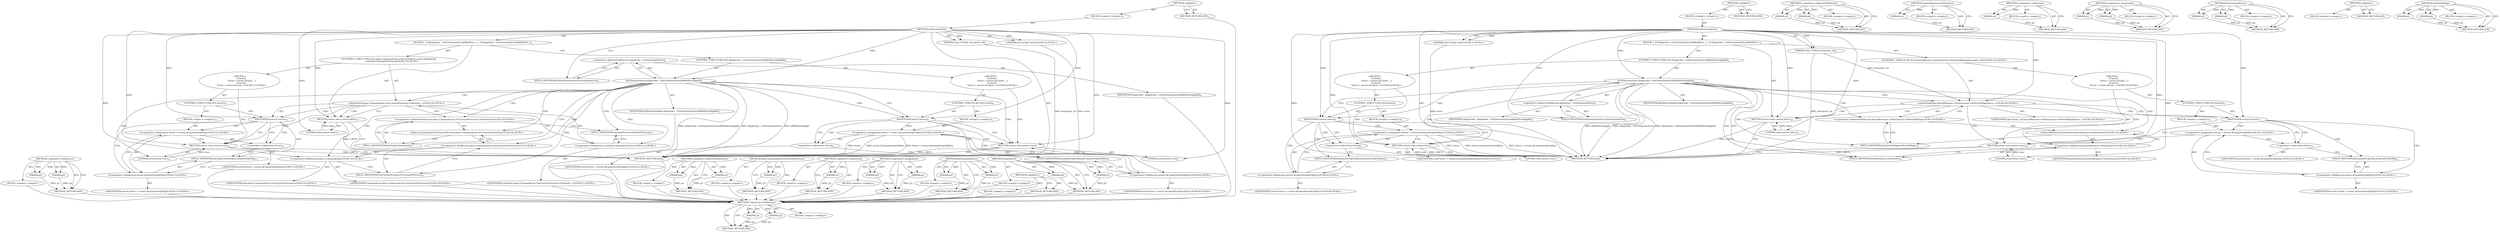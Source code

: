 digraph "HasSwitch" {
vulnerable_93 [label=<(METHOD,&lt;operator&gt;.fieldAccess)>];
vulnerable_94 [label=<(PARAM,p1)>];
vulnerable_95 [label=<(PARAM,p2)>];
vulnerable_96 [label=<(BLOCK,&lt;empty&gt;,&lt;empty&gt;)>];
vulnerable_97 [label=<(METHOD_RETURN,ANY)>];
vulnerable_6 [label=<(METHOD,&lt;global&gt;)<SUB>1</SUB>>];
vulnerable_7 [label=<(BLOCK,&lt;empty&gt;,&lt;empty&gt;)<SUB>1</SUB>>];
vulnerable_8 [label=<(METHOD,IsRestrictedUrl)<SUB>1</SUB>>];
vulnerable_9 [label=<(PARAM,const GURL&amp; document_url)<SUB>2</SUB>>];
vulnerable_10 [label="<(PARAM,std::string* error)<SUB>3</SUB>>"];
vulnerable_11 [label=<(BLOCK,{
  if (dispatcher_-&gt;IsExtensionActive(kWebStor...,{
  if (dispatcher_-&gt;IsExtensionActive(kWebStor...)<SUB>3</SUB>>];
vulnerable_12 [label=<(CONTROL_STRUCTURE,IF,if (dispatcher_-&gt;IsExtensionActive(kWebStoreAppId)))<SUB>4</SUB>>];
vulnerable_13 [label=<(IsExtensionActive,dispatcher_-&gt;IsExtensionActive(kWebStoreAppId))<SUB>4</SUB>>];
vulnerable_14 [label=<(&lt;operator&gt;.indirectFieldAccess,dispatcher_-&gt;IsExtensionActive)<SUB>4</SUB>>];
vulnerable_15 [label=<(IDENTIFIER,dispatcher_,dispatcher_-&gt;IsExtensionActive(kWebStoreAppId))<SUB>4</SUB>>];
vulnerable_16 [label=<(FIELD_IDENTIFIER,IsExtensionActive,IsExtensionActive)<SUB>4</SUB>>];
vulnerable_17 [label=<(IDENTIFIER,kWebStoreAppId,dispatcher_-&gt;IsExtensionActive(kWebStoreAppId))<SUB>4</SUB>>];
vulnerable_18 [label="<(BLOCK,{
    if (error)
      *error = errors::kCannot...,{
    if (error)
      *error = errors::kCannot...)<SUB>4</SUB>>"];
vulnerable_19 [label=<(CONTROL_STRUCTURE,IF,if (error))<SUB>5</SUB>>];
vulnerable_20 [label=<(IDENTIFIER,error,if (error))<SUB>5</SUB>>];
vulnerable_21 [label=<(BLOCK,&lt;empty&gt;,&lt;empty&gt;)<SUB>6</SUB>>];
vulnerable_22 [label="<(&lt;operator&gt;.assignment,*error = errors::kCannotScriptGallery)<SUB>6</SUB>>"];
vulnerable_23 [label=<(&lt;operator&gt;.indirection,*error)<SUB>6</SUB>>];
vulnerable_24 [label="<(IDENTIFIER,error,*error = errors::kCannotScriptGallery)<SUB>6</SUB>>"];
vulnerable_25 [label="<(&lt;operator&gt;.fieldAccess,errors::kCannotScriptGallery)<SUB>6</SUB>>"];
vulnerable_26 [label="<(IDENTIFIER,errors,*error = errors::kCannotScriptGallery)<SUB>6</SUB>>"];
vulnerable_27 [label=<(FIELD_IDENTIFIER,kCannotScriptGallery,kCannotScriptGallery)<SUB>6</SUB>>];
vulnerable_28 [label=<(RETURN,return true;,return true;)<SUB>7</SUB>>];
vulnerable_29 [label=<(LITERAL,true,return true;)<SUB>7</SUB>>];
vulnerable_30 [label="<(CONTROL_STRUCTURE,IF,if (SearchBouncer::GetInstance()-&gt;IsNewTabPage(document_url)))<SUB>10</SUB>>"];
vulnerable_31 [label="<(IsNewTabPage,SearchBouncer::GetInstance()-&gt;IsNewTabPage(docu...)<SUB>10</SUB>>"];
vulnerable_32 [label="<(&lt;operator&gt;.indirectFieldAccess,SearchBouncer::GetInstance()-&gt;IsNewTabPage)<SUB>10</SUB>>"];
vulnerable_33 [label="<(SearchBouncer.GetInstance,SearchBouncer::GetInstance())<SUB>10</SUB>>"];
vulnerable_34 [label="<(&lt;operator&gt;.fieldAccess,SearchBouncer::GetInstance)<SUB>10</SUB>>"];
vulnerable_35 [label="<(IDENTIFIER,SearchBouncer,SearchBouncer::GetInstance())<SUB>10</SUB>>"];
vulnerable_36 [label=<(FIELD_IDENTIFIER,GetInstance,GetInstance)<SUB>10</SUB>>];
vulnerable_37 [label=<(FIELD_IDENTIFIER,IsNewTabPage,IsNewTabPage)<SUB>10</SUB>>];
vulnerable_38 [label="<(IDENTIFIER,document_url,SearchBouncer::GetInstance()-&gt;IsNewTabPage(docu...)<SUB>10</SUB>>"];
vulnerable_39 [label="<(BLOCK,{
     if (error)
       *error = errors::kCann...,{
     if (error)
       *error = errors::kCann...)<SUB>10</SUB>>"];
vulnerable_40 [label=<(CONTROL_STRUCTURE,IF,if (error))<SUB>11</SUB>>];
vulnerable_41 [label=<(IDENTIFIER,error,if (error))<SUB>11</SUB>>];
vulnerable_42 [label=<(BLOCK,&lt;empty&gt;,&lt;empty&gt;)<SUB>12</SUB>>];
vulnerable_43 [label="<(&lt;operator&gt;.assignment,*error = errors::kCannotScriptNtp)<SUB>12</SUB>>"];
vulnerable_44 [label=<(&lt;operator&gt;.indirection,*error)<SUB>12</SUB>>];
vulnerable_45 [label="<(IDENTIFIER,error,*error = errors::kCannotScriptNtp)<SUB>12</SUB>>"];
vulnerable_46 [label="<(&lt;operator&gt;.fieldAccess,errors::kCannotScriptNtp)<SUB>12</SUB>>"];
vulnerable_47 [label="<(IDENTIFIER,errors,*error = errors::kCannotScriptNtp)<SUB>12</SUB>>"];
vulnerable_48 [label=<(FIELD_IDENTIFIER,kCannotScriptNtp,kCannotScriptNtp)<SUB>12</SUB>>];
vulnerable_49 [label=<(RETURN,return true;,return true;)<SUB>13</SUB>>];
vulnerable_50 [label=<(LITERAL,true,return true;)<SUB>13</SUB>>];
vulnerable_51 [label=<(RETURN,return false;,return false;)<SUB>16</SUB>>];
vulnerable_52 [label=<(LITERAL,false,return false;)<SUB>16</SUB>>];
vulnerable_53 [label=<(METHOD_RETURN,bool)<SUB>1</SUB>>];
vulnerable_55 [label=<(METHOD_RETURN,ANY)<SUB>1</SUB>>];
vulnerable_79 [label=<(METHOD,&lt;operator&gt;.indirectFieldAccess)>];
vulnerable_80 [label=<(PARAM,p1)>];
vulnerable_81 [label=<(PARAM,p2)>];
vulnerable_82 [label=<(BLOCK,&lt;empty&gt;,&lt;empty&gt;)>];
vulnerable_83 [label=<(METHOD_RETURN,ANY)>];
vulnerable_103 [label=<(METHOD,SearchBouncer.GetInstance)>];
vulnerable_104 [label=<(PARAM,p1)>];
vulnerable_105 [label=<(BLOCK,&lt;empty&gt;,&lt;empty&gt;)>];
vulnerable_106 [label=<(METHOD_RETURN,ANY)>];
vulnerable_89 [label=<(METHOD,&lt;operator&gt;.indirection)>];
vulnerable_90 [label=<(PARAM,p1)>];
vulnerable_91 [label=<(BLOCK,&lt;empty&gt;,&lt;empty&gt;)>];
vulnerable_92 [label=<(METHOD_RETURN,ANY)>];
vulnerable_84 [label=<(METHOD,&lt;operator&gt;.assignment)>];
vulnerable_85 [label=<(PARAM,p1)>];
vulnerable_86 [label=<(PARAM,p2)>];
vulnerable_87 [label=<(BLOCK,&lt;empty&gt;,&lt;empty&gt;)>];
vulnerable_88 [label=<(METHOD_RETURN,ANY)>];
vulnerable_74 [label=<(METHOD,IsExtensionActive)>];
vulnerable_75 [label=<(PARAM,p1)>];
vulnerable_76 [label=<(PARAM,p2)>];
vulnerable_77 [label=<(BLOCK,&lt;empty&gt;,&lt;empty&gt;)>];
vulnerable_78 [label=<(METHOD_RETURN,ANY)>];
vulnerable_68 [label=<(METHOD,&lt;global&gt;)<SUB>1</SUB>>];
vulnerable_69 [label=<(BLOCK,&lt;empty&gt;,&lt;empty&gt;)>];
vulnerable_70 [label=<(METHOD_RETURN,ANY)>];
vulnerable_98 [label=<(METHOD,IsNewTabPage)>];
vulnerable_99 [label=<(PARAM,p1)>];
vulnerable_100 [label=<(PARAM,p2)>];
vulnerable_101 [label=<(BLOCK,&lt;empty&gt;,&lt;empty&gt;)>];
vulnerable_102 [label=<(METHOD_RETURN,ANY)>];
fixed_99 [label=<(METHOD,&lt;operator&gt;.fieldAccess)>];
fixed_100 [label=<(PARAM,p1)>];
fixed_101 [label=<(PARAM,p2)>];
fixed_102 [label=<(BLOCK,&lt;empty&gt;,&lt;empty&gt;)>];
fixed_103 [label=<(METHOD_RETURN,ANY)>];
fixed_6 [label=<(METHOD,&lt;global&gt;)<SUB>1</SUB>>];
fixed_7 [label=<(BLOCK,&lt;empty&gt;,&lt;empty&gt;)<SUB>1</SUB>>];
fixed_8 [label=<(METHOD,IsRestrictedUrl)<SUB>1</SUB>>];
fixed_9 [label=<(PARAM,const GURL&amp; document_url)<SUB>2</SUB>>];
fixed_10 [label="<(PARAM,std::string* error)<SUB>3</SUB>>"];
fixed_11 [label=<(BLOCK,{
  if (dispatcher_-&gt;IsExtensionActive(kWebStor...,{
  if (dispatcher_-&gt;IsExtensionActive(kWebStor...)<SUB>3</SUB>>];
fixed_12 [label=<(CONTROL_STRUCTURE,IF,if (dispatcher_-&gt;IsExtensionActive(kWebStoreAppId)))<SUB>4</SUB>>];
fixed_13 [label=<(IsExtensionActive,dispatcher_-&gt;IsExtensionActive(kWebStoreAppId))<SUB>4</SUB>>];
fixed_14 [label=<(&lt;operator&gt;.indirectFieldAccess,dispatcher_-&gt;IsExtensionActive)<SUB>4</SUB>>];
fixed_15 [label=<(IDENTIFIER,dispatcher_,dispatcher_-&gt;IsExtensionActive(kWebStoreAppId))<SUB>4</SUB>>];
fixed_16 [label=<(FIELD_IDENTIFIER,IsExtensionActive,IsExtensionActive)<SUB>4</SUB>>];
fixed_17 [label=<(IDENTIFIER,kWebStoreAppId,dispatcher_-&gt;IsExtensionActive(kWebStoreAppId))<SUB>4</SUB>>];
fixed_18 [label="<(BLOCK,{
    if (error)
      *error = errors::kCannot...,{
    if (error)
      *error = errors::kCannot...)<SUB>4</SUB>>"];
fixed_19 [label=<(CONTROL_STRUCTURE,IF,if (error))<SUB>5</SUB>>];
fixed_20 [label=<(IDENTIFIER,error,if (error))<SUB>5</SUB>>];
fixed_21 [label=<(BLOCK,&lt;empty&gt;,&lt;empty&gt;)<SUB>6</SUB>>];
fixed_22 [label="<(&lt;operator&gt;.assignment,*error = errors::kCannotScriptGallery)<SUB>6</SUB>>"];
fixed_23 [label=<(&lt;operator&gt;.indirection,*error)<SUB>6</SUB>>];
fixed_24 [label="<(IDENTIFIER,error,*error = errors::kCannotScriptGallery)<SUB>6</SUB>>"];
fixed_25 [label="<(&lt;operator&gt;.fieldAccess,errors::kCannotScriptGallery)<SUB>6</SUB>>"];
fixed_26 [label="<(IDENTIFIER,errors,*error = errors::kCannotScriptGallery)<SUB>6</SUB>>"];
fixed_27 [label=<(FIELD_IDENTIFIER,kCannotScriptGallery,kCannotScriptGallery)<SUB>6</SUB>>];
fixed_28 [label=<(RETURN,return true;,return true;)<SUB>7</SUB>>];
fixed_29 [label=<(LITERAL,true,return true;)<SUB>7</SUB>>];
fixed_30 [label="<(CONTROL_STRUCTURE,IF,if (base::CommandLine::ForCurrentProcess()-&gt;HasSwitch(
          ::switches::kInstantProcess)))<SUB>10</SUB>>"];
fixed_31 [label="<(HasSwitch,base::CommandLine::ForCurrentProcess()-&gt;HasSwit...)<SUB>10</SUB>>"];
fixed_32 [label="<(&lt;operator&gt;.indirectFieldAccess,base::CommandLine::ForCurrentProcess()-&gt;HasSwitch)<SUB>10</SUB>>"];
fixed_33 [label="<(base.CommandLine.ForCurrentProcess,base::CommandLine::ForCurrentProcess())<SUB>10</SUB>>"];
fixed_34 [label="<(&lt;operator&gt;.fieldAccess,base::CommandLine::ForCurrentProcess)<SUB>10</SUB>>"];
fixed_35 [label="<(&lt;operator&gt;.fieldAccess,base::CommandLine)<SUB>10</SUB>>"];
fixed_36 [label="<(IDENTIFIER,base,base::CommandLine::ForCurrentProcess())<SUB>10</SUB>>"];
fixed_37 [label="<(IDENTIFIER,CommandLine,base::CommandLine::ForCurrentProcess())<SUB>10</SUB>>"];
fixed_38 [label=<(FIELD_IDENTIFIER,ForCurrentProcess,ForCurrentProcess)<SUB>10</SUB>>];
fixed_39 [label=<(FIELD_IDENTIFIER,HasSwitch,HasSwitch)<SUB>10</SUB>>];
fixed_40 [label="<(&lt;operator&gt;.fieldAccess,::switches::kInstantProcess)<SUB>11</SUB>>"];
fixed_41 [label="<(IDENTIFIER,switches,base::CommandLine::ForCurrentProcess()-&gt;HasSwit...)<SUB>11</SUB>>"];
fixed_42 [label=<(FIELD_IDENTIFIER,kInstantProcess,kInstantProcess)<SUB>11</SUB>>];
fixed_43 [label="<(BLOCK,{
     if (error)
       *error = errors::kCann...,{
     if (error)
       *error = errors::kCann...)<SUB>11</SUB>>"];
fixed_44 [label=<(CONTROL_STRUCTURE,IF,if (error))<SUB>12</SUB>>];
fixed_45 [label=<(IDENTIFIER,error,if (error))<SUB>12</SUB>>];
fixed_46 [label=<(BLOCK,&lt;empty&gt;,&lt;empty&gt;)<SUB>13</SUB>>];
fixed_47 [label="<(&lt;operator&gt;.assignment,*error = errors::kCannotScriptNtp)<SUB>13</SUB>>"];
fixed_48 [label=<(&lt;operator&gt;.indirection,*error)<SUB>13</SUB>>];
fixed_49 [label="<(IDENTIFIER,error,*error = errors::kCannotScriptNtp)<SUB>13</SUB>>"];
fixed_50 [label="<(&lt;operator&gt;.fieldAccess,errors::kCannotScriptNtp)<SUB>13</SUB>>"];
fixed_51 [label="<(IDENTIFIER,errors,*error = errors::kCannotScriptNtp)<SUB>13</SUB>>"];
fixed_52 [label=<(FIELD_IDENTIFIER,kCannotScriptNtp,kCannotScriptNtp)<SUB>13</SUB>>];
fixed_53 [label=<(RETURN,return true;,return true;)<SUB>14</SUB>>];
fixed_54 [label=<(LITERAL,true,return true;)<SUB>14</SUB>>];
fixed_55 [label=<(RETURN,return false;,return false;)<SUB>17</SUB>>];
fixed_56 [label=<(LITERAL,false,return false;)<SUB>17</SUB>>];
fixed_57 [label=<(METHOD_RETURN,bool)<SUB>1</SUB>>];
fixed_59 [label=<(METHOD_RETURN,ANY)<SUB>1</SUB>>];
fixed_85 [label=<(METHOD,&lt;operator&gt;.indirectFieldAccess)>];
fixed_86 [label=<(PARAM,p1)>];
fixed_87 [label=<(PARAM,p2)>];
fixed_88 [label=<(BLOCK,&lt;empty&gt;,&lt;empty&gt;)>];
fixed_89 [label=<(METHOD_RETURN,ANY)>];
fixed_109 [label=<(METHOD,base.CommandLine.ForCurrentProcess)>];
fixed_110 [label=<(PARAM,p1)>];
fixed_111 [label=<(BLOCK,&lt;empty&gt;,&lt;empty&gt;)>];
fixed_112 [label=<(METHOD_RETURN,ANY)>];
fixed_95 [label=<(METHOD,&lt;operator&gt;.indirection)>];
fixed_96 [label=<(PARAM,p1)>];
fixed_97 [label=<(BLOCK,&lt;empty&gt;,&lt;empty&gt;)>];
fixed_98 [label=<(METHOD_RETURN,ANY)>];
fixed_90 [label=<(METHOD,&lt;operator&gt;.assignment)>];
fixed_91 [label=<(PARAM,p1)>];
fixed_92 [label=<(PARAM,p2)>];
fixed_93 [label=<(BLOCK,&lt;empty&gt;,&lt;empty&gt;)>];
fixed_94 [label=<(METHOD_RETURN,ANY)>];
fixed_80 [label=<(METHOD,IsExtensionActive)>];
fixed_81 [label=<(PARAM,p1)>];
fixed_82 [label=<(PARAM,p2)>];
fixed_83 [label=<(BLOCK,&lt;empty&gt;,&lt;empty&gt;)>];
fixed_84 [label=<(METHOD_RETURN,ANY)>];
fixed_74 [label=<(METHOD,&lt;global&gt;)<SUB>1</SUB>>];
fixed_75 [label=<(BLOCK,&lt;empty&gt;,&lt;empty&gt;)>];
fixed_76 [label=<(METHOD_RETURN,ANY)>];
fixed_104 [label=<(METHOD,HasSwitch)>];
fixed_105 [label=<(PARAM,p1)>];
fixed_106 [label=<(PARAM,p2)>];
fixed_107 [label=<(BLOCK,&lt;empty&gt;,&lt;empty&gt;)>];
fixed_108 [label=<(METHOD_RETURN,ANY)>];
vulnerable_93 -> vulnerable_94  [key=0, label="AST: "];
vulnerable_93 -> vulnerable_94  [key=1, label="DDG: "];
vulnerable_93 -> vulnerable_96  [key=0, label="AST: "];
vulnerable_93 -> vulnerable_95  [key=0, label="AST: "];
vulnerable_93 -> vulnerable_95  [key=1, label="DDG: "];
vulnerable_93 -> vulnerable_97  [key=0, label="AST: "];
vulnerable_93 -> vulnerable_97  [key=1, label="CFG: "];
vulnerable_94 -> vulnerable_97  [key=0, label="DDG: p1"];
vulnerable_95 -> vulnerable_97  [key=0, label="DDG: p2"];
vulnerable_6 -> vulnerable_7  [key=0, label="AST: "];
vulnerable_6 -> vulnerable_55  [key=0, label="AST: "];
vulnerable_6 -> vulnerable_55  [key=1, label="CFG: "];
vulnerable_7 -> vulnerable_8  [key=0, label="AST: "];
vulnerable_8 -> vulnerable_9  [key=0, label="AST: "];
vulnerable_8 -> vulnerable_9  [key=1, label="DDG: "];
vulnerable_8 -> vulnerable_10  [key=0, label="AST: "];
vulnerable_8 -> vulnerable_10  [key=1, label="DDG: "];
vulnerable_8 -> vulnerable_11  [key=0, label="AST: "];
vulnerable_8 -> vulnerable_53  [key=0, label="AST: "];
vulnerable_8 -> vulnerable_16  [key=0, label="CFG: "];
vulnerable_8 -> vulnerable_51  [key=0, label="DDG: "];
vulnerable_8 -> vulnerable_52  [key=0, label="DDG: "];
vulnerable_8 -> vulnerable_13  [key=0, label="DDG: "];
vulnerable_8 -> vulnerable_28  [key=0, label="DDG: "];
vulnerable_8 -> vulnerable_31  [key=0, label="DDG: "];
vulnerable_8 -> vulnerable_49  [key=0, label="DDG: "];
vulnerable_8 -> vulnerable_20  [key=0, label="DDG: "];
vulnerable_8 -> vulnerable_29  [key=0, label="DDG: "];
vulnerable_8 -> vulnerable_41  [key=0, label="DDG: "];
vulnerable_8 -> vulnerable_50  [key=0, label="DDG: "];
vulnerable_9 -> vulnerable_53  [key=0, label="DDG: document_url"];
vulnerable_9 -> vulnerable_31  [key=0, label="DDG: document_url"];
vulnerable_10 -> vulnerable_53  [key=0, label="DDG: error"];
vulnerable_11 -> vulnerable_12  [key=0, label="AST: "];
vulnerable_11 -> vulnerable_30  [key=0, label="AST: "];
vulnerable_11 -> vulnerable_51  [key=0, label="AST: "];
vulnerable_12 -> vulnerable_13  [key=0, label="AST: "];
vulnerable_12 -> vulnerable_18  [key=0, label="AST: "];
vulnerable_13 -> vulnerable_14  [key=0, label="AST: "];
vulnerable_13 -> vulnerable_17  [key=0, label="AST: "];
vulnerable_13 -> vulnerable_20  [key=0, label="CFG: "];
vulnerable_13 -> vulnerable_20  [key=1, label="CDG: "];
vulnerable_13 -> vulnerable_36  [key=0, label="CFG: "];
vulnerable_13 -> vulnerable_36  [key=1, label="CDG: "];
vulnerable_13 -> vulnerable_53  [key=0, label="DDG: dispatcher_-&gt;IsExtensionActive"];
vulnerable_13 -> vulnerable_53  [key=1, label="DDG: dispatcher_-&gt;IsExtensionActive(kWebStoreAppId)"];
vulnerable_13 -> vulnerable_53  [key=2, label="DDG: kWebStoreAppId"];
vulnerable_13 -> vulnerable_34  [key=0, label="CDG: "];
vulnerable_13 -> vulnerable_32  [key=0, label="CDG: "];
vulnerable_13 -> vulnerable_33  [key=0, label="CDG: "];
vulnerable_13 -> vulnerable_28  [key=0, label="CDG: "];
vulnerable_13 -> vulnerable_37  [key=0, label="CDG: "];
vulnerable_13 -> vulnerable_31  [key=0, label="CDG: "];
vulnerable_14 -> vulnerable_15  [key=0, label="AST: "];
vulnerable_14 -> vulnerable_16  [key=0, label="AST: "];
vulnerable_14 -> vulnerable_13  [key=0, label="CFG: "];
vulnerable_16 -> vulnerable_14  [key=0, label="CFG: "];
vulnerable_18 -> vulnerable_19  [key=0, label="AST: "];
vulnerable_18 -> vulnerable_28  [key=0, label="AST: "];
vulnerable_19 -> vulnerable_20  [key=0, label="AST: "];
vulnerable_19 -> vulnerable_21  [key=0, label="AST: "];
vulnerable_20 -> vulnerable_23  [key=0, label="CFG: "];
vulnerable_20 -> vulnerable_23  [key=1, label="CDG: "];
vulnerable_20 -> vulnerable_28  [key=0, label="CFG: "];
vulnerable_20 -> vulnerable_25  [key=0, label="CDG: "];
vulnerable_20 -> vulnerable_22  [key=0, label="CDG: "];
vulnerable_20 -> vulnerable_27  [key=0, label="CDG: "];
vulnerable_21 -> vulnerable_22  [key=0, label="AST: "];
vulnerable_22 -> vulnerable_23  [key=0, label="AST: "];
vulnerable_22 -> vulnerable_25  [key=0, label="AST: "];
vulnerable_22 -> vulnerable_28  [key=0, label="CFG: "];
vulnerable_22 -> vulnerable_53  [key=0, label="DDG: *error"];
vulnerable_22 -> vulnerable_53  [key=1, label="DDG: errors::kCannotScriptGallery"];
vulnerable_22 -> vulnerable_53  [key=2, label="DDG: *error = errors::kCannotScriptGallery"];
vulnerable_23 -> vulnerable_24  [key=0, label="AST: "];
vulnerable_23 -> vulnerable_27  [key=0, label="CFG: "];
vulnerable_25 -> vulnerable_26  [key=0, label="AST: "];
vulnerable_25 -> vulnerable_27  [key=0, label="AST: "];
vulnerable_25 -> vulnerable_22  [key=0, label="CFG: "];
vulnerable_27 -> vulnerable_25  [key=0, label="CFG: "];
vulnerable_28 -> vulnerable_29  [key=0, label="AST: "];
vulnerable_28 -> vulnerable_53  [key=0, label="CFG: "];
vulnerable_28 -> vulnerable_53  [key=1, label="DDG: &lt;RET&gt;"];
vulnerable_29 -> vulnerable_28  [key=0, label="DDG: true"];
vulnerable_30 -> vulnerable_31  [key=0, label="AST: "];
vulnerable_30 -> vulnerable_39  [key=0, label="AST: "];
vulnerable_31 -> vulnerable_32  [key=0, label="AST: "];
vulnerable_31 -> vulnerable_38  [key=0, label="AST: "];
vulnerable_31 -> vulnerable_41  [key=0, label="CFG: "];
vulnerable_31 -> vulnerable_41  [key=1, label="CDG: "];
vulnerable_31 -> vulnerable_51  [key=0, label="CFG: "];
vulnerable_31 -> vulnerable_51  [key=1, label="CDG: "];
vulnerable_31 -> vulnerable_49  [key=0, label="CDG: "];
vulnerable_32 -> vulnerable_33  [key=0, label="AST: "];
vulnerable_32 -> vulnerable_37  [key=0, label="AST: "];
vulnerable_32 -> vulnerable_31  [key=0, label="CFG: "];
vulnerable_33 -> vulnerable_34  [key=0, label="AST: "];
vulnerable_33 -> vulnerable_37  [key=0, label="CFG: "];
vulnerable_34 -> vulnerable_35  [key=0, label="AST: "];
vulnerable_34 -> vulnerable_36  [key=0, label="AST: "];
vulnerable_34 -> vulnerable_33  [key=0, label="CFG: "];
vulnerable_36 -> vulnerable_34  [key=0, label="CFG: "];
vulnerable_37 -> vulnerable_32  [key=0, label="CFG: "];
vulnerable_39 -> vulnerable_40  [key=0, label="AST: "];
vulnerable_39 -> vulnerable_49  [key=0, label="AST: "];
vulnerable_40 -> vulnerable_41  [key=0, label="AST: "];
vulnerable_40 -> vulnerable_42  [key=0, label="AST: "];
vulnerable_41 -> vulnerable_44  [key=0, label="CFG: "];
vulnerable_41 -> vulnerable_44  [key=1, label="CDG: "];
vulnerable_41 -> vulnerable_49  [key=0, label="CFG: "];
vulnerable_41 -> vulnerable_48  [key=0, label="CDG: "];
vulnerable_41 -> vulnerable_46  [key=0, label="CDG: "];
vulnerable_41 -> vulnerable_43  [key=0, label="CDG: "];
vulnerable_42 -> vulnerable_43  [key=0, label="AST: "];
vulnerable_43 -> vulnerable_44  [key=0, label="AST: "];
vulnerable_43 -> vulnerable_46  [key=0, label="AST: "];
vulnerable_43 -> vulnerable_49  [key=0, label="CFG: "];
vulnerable_44 -> vulnerable_45  [key=0, label="AST: "];
vulnerable_44 -> vulnerable_48  [key=0, label="CFG: "];
vulnerable_46 -> vulnerable_47  [key=0, label="AST: "];
vulnerable_46 -> vulnerable_48  [key=0, label="AST: "];
vulnerable_46 -> vulnerable_43  [key=0, label="CFG: "];
vulnerable_48 -> vulnerable_46  [key=0, label="CFG: "];
vulnerable_49 -> vulnerable_50  [key=0, label="AST: "];
vulnerable_49 -> vulnerable_53  [key=0, label="CFG: "];
vulnerable_49 -> vulnerable_53  [key=1, label="DDG: &lt;RET&gt;"];
vulnerable_50 -> vulnerable_49  [key=0, label="DDG: true"];
vulnerable_51 -> vulnerable_52  [key=0, label="AST: "];
vulnerable_51 -> vulnerable_53  [key=0, label="CFG: "];
vulnerable_51 -> vulnerable_53  [key=1, label="DDG: &lt;RET&gt;"];
vulnerable_52 -> vulnerable_51  [key=0, label="DDG: false"];
vulnerable_79 -> vulnerable_80  [key=0, label="AST: "];
vulnerable_79 -> vulnerable_80  [key=1, label="DDG: "];
vulnerable_79 -> vulnerable_82  [key=0, label="AST: "];
vulnerable_79 -> vulnerable_81  [key=0, label="AST: "];
vulnerable_79 -> vulnerable_81  [key=1, label="DDG: "];
vulnerable_79 -> vulnerable_83  [key=0, label="AST: "];
vulnerable_79 -> vulnerable_83  [key=1, label="CFG: "];
vulnerable_80 -> vulnerable_83  [key=0, label="DDG: p1"];
vulnerable_81 -> vulnerable_83  [key=0, label="DDG: p2"];
vulnerable_103 -> vulnerable_104  [key=0, label="AST: "];
vulnerable_103 -> vulnerable_104  [key=1, label="DDG: "];
vulnerable_103 -> vulnerable_105  [key=0, label="AST: "];
vulnerable_103 -> vulnerable_106  [key=0, label="AST: "];
vulnerable_103 -> vulnerable_106  [key=1, label="CFG: "];
vulnerable_104 -> vulnerable_106  [key=0, label="DDG: p1"];
vulnerable_89 -> vulnerable_90  [key=0, label="AST: "];
vulnerable_89 -> vulnerable_90  [key=1, label="DDG: "];
vulnerable_89 -> vulnerable_91  [key=0, label="AST: "];
vulnerable_89 -> vulnerable_92  [key=0, label="AST: "];
vulnerable_89 -> vulnerable_92  [key=1, label="CFG: "];
vulnerable_90 -> vulnerable_92  [key=0, label="DDG: p1"];
vulnerable_84 -> vulnerable_85  [key=0, label="AST: "];
vulnerable_84 -> vulnerable_85  [key=1, label="DDG: "];
vulnerable_84 -> vulnerable_87  [key=0, label="AST: "];
vulnerable_84 -> vulnerable_86  [key=0, label="AST: "];
vulnerable_84 -> vulnerable_86  [key=1, label="DDG: "];
vulnerable_84 -> vulnerable_88  [key=0, label="AST: "];
vulnerable_84 -> vulnerable_88  [key=1, label="CFG: "];
vulnerable_85 -> vulnerable_88  [key=0, label="DDG: p1"];
vulnerable_86 -> vulnerable_88  [key=0, label="DDG: p2"];
vulnerable_74 -> vulnerable_75  [key=0, label="AST: "];
vulnerable_74 -> vulnerable_75  [key=1, label="DDG: "];
vulnerable_74 -> vulnerable_77  [key=0, label="AST: "];
vulnerable_74 -> vulnerable_76  [key=0, label="AST: "];
vulnerable_74 -> vulnerable_76  [key=1, label="DDG: "];
vulnerable_74 -> vulnerable_78  [key=0, label="AST: "];
vulnerable_74 -> vulnerable_78  [key=1, label="CFG: "];
vulnerable_75 -> vulnerable_78  [key=0, label="DDG: p1"];
vulnerable_76 -> vulnerable_78  [key=0, label="DDG: p2"];
vulnerable_68 -> vulnerable_69  [key=0, label="AST: "];
vulnerable_68 -> vulnerable_70  [key=0, label="AST: "];
vulnerable_68 -> vulnerable_70  [key=1, label="CFG: "];
vulnerable_98 -> vulnerable_99  [key=0, label="AST: "];
vulnerable_98 -> vulnerable_99  [key=1, label="DDG: "];
vulnerable_98 -> vulnerable_101  [key=0, label="AST: "];
vulnerable_98 -> vulnerable_100  [key=0, label="AST: "];
vulnerable_98 -> vulnerable_100  [key=1, label="DDG: "];
vulnerable_98 -> vulnerable_102  [key=0, label="AST: "];
vulnerable_98 -> vulnerable_102  [key=1, label="CFG: "];
vulnerable_99 -> vulnerable_102  [key=0, label="DDG: p1"];
vulnerable_100 -> vulnerable_102  [key=0, label="DDG: p2"];
fixed_99 -> fixed_100  [key=0, label="AST: "];
fixed_99 -> fixed_100  [key=1, label="DDG: "];
fixed_99 -> fixed_102  [key=0, label="AST: "];
fixed_99 -> fixed_101  [key=0, label="AST: "];
fixed_99 -> fixed_101  [key=1, label="DDG: "];
fixed_99 -> fixed_103  [key=0, label="AST: "];
fixed_99 -> fixed_103  [key=1, label="CFG: "];
fixed_100 -> fixed_103  [key=0, label="DDG: p1"];
fixed_101 -> fixed_103  [key=0, label="DDG: p2"];
fixed_102 -> vulnerable_93  [key=0];
fixed_103 -> vulnerable_93  [key=0];
fixed_6 -> fixed_7  [key=0, label="AST: "];
fixed_6 -> fixed_59  [key=0, label="AST: "];
fixed_6 -> fixed_59  [key=1, label="CFG: "];
fixed_7 -> fixed_8  [key=0, label="AST: "];
fixed_8 -> fixed_9  [key=0, label="AST: "];
fixed_8 -> fixed_9  [key=1, label="DDG: "];
fixed_8 -> fixed_10  [key=0, label="AST: "];
fixed_8 -> fixed_10  [key=1, label="DDG: "];
fixed_8 -> fixed_11  [key=0, label="AST: "];
fixed_8 -> fixed_57  [key=0, label="AST: "];
fixed_8 -> fixed_16  [key=0, label="CFG: "];
fixed_8 -> fixed_55  [key=0, label="DDG: "];
fixed_8 -> fixed_56  [key=0, label="DDG: "];
fixed_8 -> fixed_13  [key=0, label="DDG: "];
fixed_8 -> fixed_28  [key=0, label="DDG: "];
fixed_8 -> fixed_53  [key=0, label="DDG: "];
fixed_8 -> fixed_20  [key=0, label="DDG: "];
fixed_8 -> fixed_29  [key=0, label="DDG: "];
fixed_8 -> fixed_45  [key=0, label="DDG: "];
fixed_8 -> fixed_54  [key=0, label="DDG: "];
fixed_9 -> fixed_57  [key=0, label="DDG: document_url"];
fixed_10 -> fixed_57  [key=0, label="DDG: error"];
fixed_11 -> fixed_12  [key=0, label="AST: "];
fixed_11 -> fixed_30  [key=0, label="AST: "];
fixed_11 -> fixed_55  [key=0, label="AST: "];
fixed_12 -> fixed_13  [key=0, label="AST: "];
fixed_12 -> fixed_18  [key=0, label="AST: "];
fixed_13 -> fixed_14  [key=0, label="AST: "];
fixed_13 -> fixed_17  [key=0, label="AST: "];
fixed_13 -> fixed_20  [key=0, label="CFG: "];
fixed_13 -> fixed_20  [key=1, label="CDG: "];
fixed_13 -> fixed_35  [key=0, label="CFG: "];
fixed_13 -> fixed_35  [key=1, label="CDG: "];
fixed_13 -> fixed_57  [key=0, label="DDG: dispatcher_-&gt;IsExtensionActive"];
fixed_13 -> fixed_57  [key=1, label="DDG: dispatcher_-&gt;IsExtensionActive(kWebStoreAppId)"];
fixed_13 -> fixed_57  [key=2, label="DDG: kWebStoreAppId"];
fixed_13 -> fixed_34  [key=0, label="CDG: "];
fixed_13 -> fixed_32  [key=0, label="CDG: "];
fixed_13 -> fixed_33  [key=0, label="CDG: "];
fixed_13 -> fixed_42  [key=0, label="CDG: "];
fixed_13 -> fixed_28  [key=0, label="CDG: "];
fixed_13 -> fixed_38  [key=0, label="CDG: "];
fixed_13 -> fixed_40  [key=0, label="CDG: "];
fixed_13 -> fixed_39  [key=0, label="CDG: "];
fixed_13 -> fixed_31  [key=0, label="CDG: "];
fixed_14 -> fixed_15  [key=0, label="AST: "];
fixed_14 -> fixed_16  [key=0, label="AST: "];
fixed_14 -> fixed_13  [key=0, label="CFG: "];
fixed_15 -> vulnerable_93  [key=0];
fixed_16 -> fixed_14  [key=0, label="CFG: "];
fixed_17 -> vulnerable_93  [key=0];
fixed_18 -> fixed_19  [key=0, label="AST: "];
fixed_18 -> fixed_28  [key=0, label="AST: "];
fixed_19 -> fixed_20  [key=0, label="AST: "];
fixed_19 -> fixed_21  [key=0, label="AST: "];
fixed_20 -> fixed_23  [key=0, label="CFG: "];
fixed_20 -> fixed_23  [key=1, label="CDG: "];
fixed_20 -> fixed_28  [key=0, label="CFG: "];
fixed_20 -> fixed_25  [key=0, label="CDG: "];
fixed_20 -> fixed_22  [key=0, label="CDG: "];
fixed_20 -> fixed_27  [key=0, label="CDG: "];
fixed_21 -> fixed_22  [key=0, label="AST: "];
fixed_22 -> fixed_23  [key=0, label="AST: "];
fixed_22 -> fixed_25  [key=0, label="AST: "];
fixed_22 -> fixed_28  [key=0, label="CFG: "];
fixed_22 -> fixed_57  [key=0, label="DDG: *error"];
fixed_22 -> fixed_57  [key=1, label="DDG: errors::kCannotScriptGallery"];
fixed_22 -> fixed_57  [key=2, label="DDG: *error = errors::kCannotScriptGallery"];
fixed_23 -> fixed_24  [key=0, label="AST: "];
fixed_23 -> fixed_27  [key=0, label="CFG: "];
fixed_24 -> vulnerable_93  [key=0];
fixed_25 -> fixed_26  [key=0, label="AST: "];
fixed_25 -> fixed_27  [key=0, label="AST: "];
fixed_25 -> fixed_22  [key=0, label="CFG: "];
fixed_26 -> vulnerable_93  [key=0];
fixed_27 -> fixed_25  [key=0, label="CFG: "];
fixed_28 -> fixed_29  [key=0, label="AST: "];
fixed_28 -> fixed_57  [key=0, label="CFG: "];
fixed_28 -> fixed_57  [key=1, label="DDG: &lt;RET&gt;"];
fixed_29 -> fixed_28  [key=0, label="DDG: true"];
fixed_30 -> fixed_31  [key=0, label="AST: "];
fixed_30 -> fixed_43  [key=0, label="AST: "];
fixed_31 -> fixed_32  [key=0, label="AST: "];
fixed_31 -> fixed_40  [key=0, label="AST: "];
fixed_31 -> fixed_45  [key=0, label="CFG: "];
fixed_31 -> fixed_45  [key=1, label="CDG: "];
fixed_31 -> fixed_55  [key=0, label="CFG: "];
fixed_31 -> fixed_55  [key=1, label="CDG: "];
fixed_31 -> fixed_53  [key=0, label="CDG: "];
fixed_32 -> fixed_33  [key=0, label="AST: "];
fixed_32 -> fixed_39  [key=0, label="AST: "];
fixed_32 -> fixed_42  [key=0, label="CFG: "];
fixed_33 -> fixed_34  [key=0, label="AST: "];
fixed_33 -> fixed_39  [key=0, label="CFG: "];
fixed_34 -> fixed_35  [key=0, label="AST: "];
fixed_34 -> fixed_38  [key=0, label="AST: "];
fixed_34 -> fixed_33  [key=0, label="CFG: "];
fixed_35 -> fixed_36  [key=0, label="AST: "];
fixed_35 -> fixed_37  [key=0, label="AST: "];
fixed_35 -> fixed_38  [key=0, label="CFG: "];
fixed_36 -> vulnerable_93  [key=0];
fixed_37 -> vulnerable_93  [key=0];
fixed_38 -> fixed_34  [key=0, label="CFG: "];
fixed_39 -> fixed_32  [key=0, label="CFG: "];
fixed_40 -> fixed_41  [key=0, label="AST: "];
fixed_40 -> fixed_42  [key=0, label="AST: "];
fixed_40 -> fixed_31  [key=0, label="CFG: "];
fixed_41 -> vulnerable_93  [key=0];
fixed_42 -> fixed_40  [key=0, label="CFG: "];
fixed_43 -> fixed_44  [key=0, label="AST: "];
fixed_43 -> fixed_53  [key=0, label="AST: "];
fixed_44 -> fixed_45  [key=0, label="AST: "];
fixed_44 -> fixed_46  [key=0, label="AST: "];
fixed_45 -> fixed_48  [key=0, label="CFG: "];
fixed_45 -> fixed_48  [key=1, label="CDG: "];
fixed_45 -> fixed_53  [key=0, label="CFG: "];
fixed_45 -> fixed_47  [key=0, label="CDG: "];
fixed_45 -> fixed_52  [key=0, label="CDG: "];
fixed_45 -> fixed_50  [key=0, label="CDG: "];
fixed_46 -> fixed_47  [key=0, label="AST: "];
fixed_47 -> fixed_48  [key=0, label="AST: "];
fixed_47 -> fixed_50  [key=0, label="AST: "];
fixed_47 -> fixed_53  [key=0, label="CFG: "];
fixed_48 -> fixed_49  [key=0, label="AST: "];
fixed_48 -> fixed_52  [key=0, label="CFG: "];
fixed_49 -> vulnerable_93  [key=0];
fixed_50 -> fixed_51  [key=0, label="AST: "];
fixed_50 -> fixed_52  [key=0, label="AST: "];
fixed_50 -> fixed_47  [key=0, label="CFG: "];
fixed_51 -> vulnerable_93  [key=0];
fixed_52 -> fixed_50  [key=0, label="CFG: "];
fixed_53 -> fixed_54  [key=0, label="AST: "];
fixed_53 -> fixed_57  [key=0, label="CFG: "];
fixed_53 -> fixed_57  [key=1, label="DDG: &lt;RET&gt;"];
fixed_54 -> fixed_53  [key=0, label="DDG: true"];
fixed_55 -> fixed_56  [key=0, label="AST: "];
fixed_55 -> fixed_57  [key=0, label="CFG: "];
fixed_55 -> fixed_57  [key=1, label="DDG: &lt;RET&gt;"];
fixed_56 -> fixed_55  [key=0, label="DDG: false"];
fixed_57 -> vulnerable_93  [key=0];
fixed_59 -> vulnerable_93  [key=0];
fixed_85 -> fixed_86  [key=0, label="AST: "];
fixed_85 -> fixed_86  [key=1, label="DDG: "];
fixed_85 -> fixed_88  [key=0, label="AST: "];
fixed_85 -> fixed_87  [key=0, label="AST: "];
fixed_85 -> fixed_87  [key=1, label="DDG: "];
fixed_85 -> fixed_89  [key=0, label="AST: "];
fixed_85 -> fixed_89  [key=1, label="CFG: "];
fixed_86 -> fixed_89  [key=0, label="DDG: p1"];
fixed_87 -> fixed_89  [key=0, label="DDG: p2"];
fixed_88 -> vulnerable_93  [key=0];
fixed_89 -> vulnerable_93  [key=0];
fixed_109 -> fixed_110  [key=0, label="AST: "];
fixed_109 -> fixed_110  [key=1, label="DDG: "];
fixed_109 -> fixed_111  [key=0, label="AST: "];
fixed_109 -> fixed_112  [key=0, label="AST: "];
fixed_109 -> fixed_112  [key=1, label="CFG: "];
fixed_110 -> fixed_112  [key=0, label="DDG: p1"];
fixed_111 -> vulnerable_93  [key=0];
fixed_112 -> vulnerable_93  [key=0];
fixed_95 -> fixed_96  [key=0, label="AST: "];
fixed_95 -> fixed_96  [key=1, label="DDG: "];
fixed_95 -> fixed_97  [key=0, label="AST: "];
fixed_95 -> fixed_98  [key=0, label="AST: "];
fixed_95 -> fixed_98  [key=1, label="CFG: "];
fixed_96 -> fixed_98  [key=0, label="DDG: p1"];
fixed_97 -> vulnerable_93  [key=0];
fixed_98 -> vulnerable_93  [key=0];
fixed_90 -> fixed_91  [key=0, label="AST: "];
fixed_90 -> fixed_91  [key=1, label="DDG: "];
fixed_90 -> fixed_93  [key=0, label="AST: "];
fixed_90 -> fixed_92  [key=0, label="AST: "];
fixed_90 -> fixed_92  [key=1, label="DDG: "];
fixed_90 -> fixed_94  [key=0, label="AST: "];
fixed_90 -> fixed_94  [key=1, label="CFG: "];
fixed_91 -> fixed_94  [key=0, label="DDG: p1"];
fixed_92 -> fixed_94  [key=0, label="DDG: p2"];
fixed_93 -> vulnerable_93  [key=0];
fixed_94 -> vulnerable_93  [key=0];
fixed_80 -> fixed_81  [key=0, label="AST: "];
fixed_80 -> fixed_81  [key=1, label="DDG: "];
fixed_80 -> fixed_83  [key=0, label="AST: "];
fixed_80 -> fixed_82  [key=0, label="AST: "];
fixed_80 -> fixed_82  [key=1, label="DDG: "];
fixed_80 -> fixed_84  [key=0, label="AST: "];
fixed_80 -> fixed_84  [key=1, label="CFG: "];
fixed_81 -> fixed_84  [key=0, label="DDG: p1"];
fixed_82 -> fixed_84  [key=0, label="DDG: p2"];
fixed_83 -> vulnerable_93  [key=0];
fixed_84 -> vulnerable_93  [key=0];
fixed_74 -> fixed_75  [key=0, label="AST: "];
fixed_74 -> fixed_76  [key=0, label="AST: "];
fixed_74 -> fixed_76  [key=1, label="CFG: "];
fixed_75 -> vulnerable_93  [key=0];
fixed_76 -> vulnerable_93  [key=0];
fixed_104 -> fixed_105  [key=0, label="AST: "];
fixed_104 -> fixed_105  [key=1, label="DDG: "];
fixed_104 -> fixed_107  [key=0, label="AST: "];
fixed_104 -> fixed_106  [key=0, label="AST: "];
fixed_104 -> fixed_106  [key=1, label="DDG: "];
fixed_104 -> fixed_108  [key=0, label="AST: "];
fixed_104 -> fixed_108  [key=1, label="CFG: "];
fixed_105 -> fixed_108  [key=0, label="DDG: p1"];
fixed_106 -> fixed_108  [key=0, label="DDG: p2"];
fixed_107 -> vulnerable_93  [key=0];
fixed_108 -> vulnerable_93  [key=0];
}
